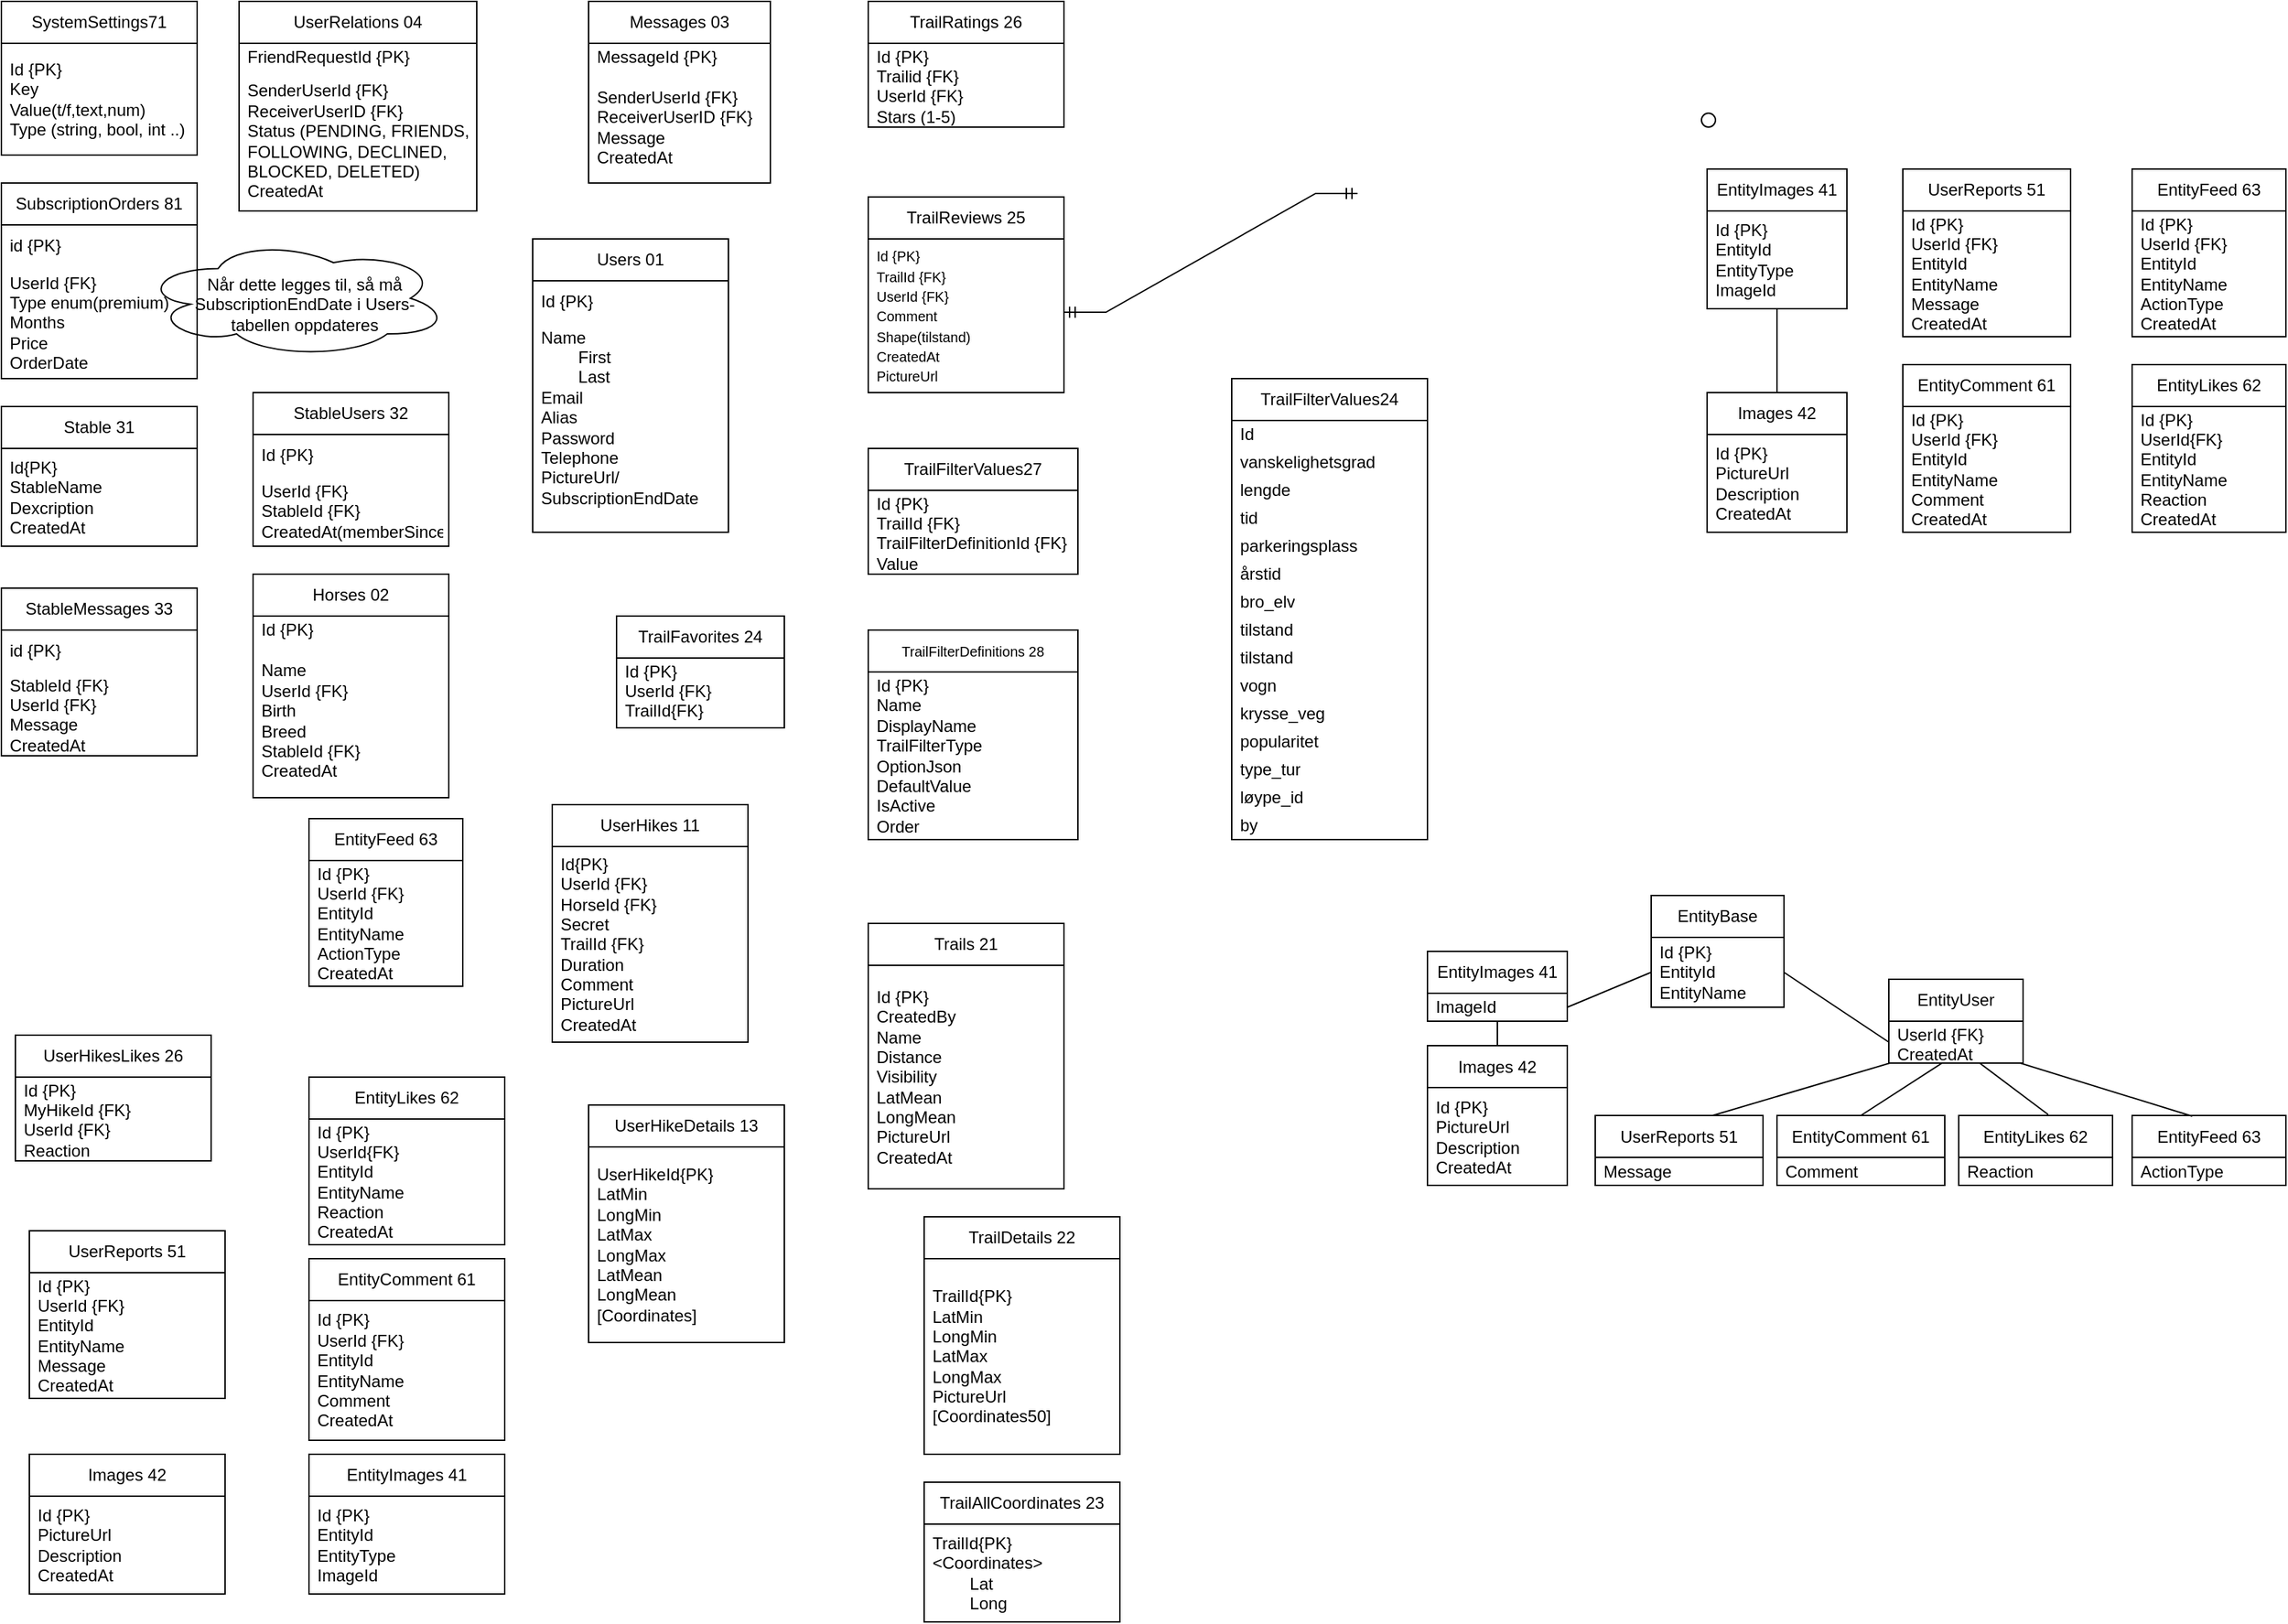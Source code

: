 <mxfile version="26.1.3">
  <diagram name="Page-1" id="IOWVgG1AvCVQDRDtN9gQ">
    <mxGraphModel dx="1329" dy="1090" grid="1" gridSize="10" guides="1" tooltips="1" connect="1" arrows="1" fold="1" page="1" pageScale="1" pageWidth="827" pageHeight="1169" math="0" shadow="0">
      <root>
        <mxCell id="0" />
        <mxCell id="1" parent="0" />
        <mxCell id="gPTDMWWFhpVJp35PD3i--1" value="Users 01" style="swimlane;fontStyle=0;childLayout=stackLayout;horizontal=1;startSize=30;horizontalStack=0;resizeParent=1;resizeParentMax=0;resizeLast=0;collapsible=1;marginBottom=0;whiteSpace=wrap;html=1;" parent="1" vertex="1">
          <mxGeometry x="400" y="170" width="140" height="210" as="geometry">
            <mxRectangle x="340" y="230" width="80" height="30" as="alternateBounds" />
          </mxGeometry>
        </mxCell>
        <mxCell id="gPTDMWWFhpVJp35PD3i--2" value="Id {PK}" style="text;strokeColor=none;fillColor=none;align=left;verticalAlign=middle;spacingLeft=4;spacingRight=4;overflow=hidden;points=[[0,0.5],[1,0.5]];portConstraint=eastwest;rotatable=0;whiteSpace=wrap;html=1;" parent="gPTDMWWFhpVJp35PD3i--1" vertex="1">
          <mxGeometry y="30" width="140" height="30" as="geometry" />
        </mxCell>
        <mxCell id="gPTDMWWFhpVJp35PD3i--3" value="Name&amp;nbsp;&lt;div&gt;&lt;span style=&quot;white-space: pre;&quot;&gt;&#x9;&lt;/span&gt;First&lt;br&gt;&lt;/div&gt;&lt;div&gt;&lt;span style=&quot;white-space: pre;&quot;&gt;&#x9;&lt;/span&gt;Last&lt;/div&gt;&lt;div&gt;&lt;span style=&quot;background-color: transparent; color: light-dark(rgb(0, 0, 0), rgb(255, 255, 255));&quot;&gt;Email&lt;/span&gt;&lt;/div&gt;&lt;div&gt;&lt;span style=&quot;background-color: transparent; color: light-dark(rgb(0, 0, 0), rgb(255, 255, 255));&quot;&gt;Alias&lt;/span&gt;&lt;/div&gt;&lt;div&gt;Password&lt;br&gt;&lt;div&gt;Telephone&lt;/div&gt;&lt;div&gt;&lt;span style=&quot;background-color: transparent; color: light-dark(rgb(0, 0, 0), rgb(255, 255, 255));&quot;&gt;PictureUrl/&lt;/span&gt;&lt;/div&gt;&lt;div&gt;SubscriptionEndDate&lt;/div&gt;&lt;/div&gt;&lt;div&gt;&lt;br&gt;&lt;/div&gt;" style="text;strokeColor=none;fillColor=none;align=left;verticalAlign=middle;spacingLeft=4;spacingRight=4;overflow=hidden;points=[[0,0.5],[1,0.5]];portConstraint=eastwest;rotatable=0;whiteSpace=wrap;html=1;" parent="gPTDMWWFhpVJp35PD3i--1" vertex="1">
          <mxGeometry y="60" width="140" height="150" as="geometry" />
        </mxCell>
        <mxCell id="gPTDMWWFhpVJp35PD3i--15" value="Trails 21" style="swimlane;fontStyle=0;childLayout=stackLayout;horizontal=1;startSize=30;horizontalStack=0;resizeParent=1;resizeParentMax=0;resizeLast=0;collapsible=1;marginBottom=0;whiteSpace=wrap;html=1;" parent="1" vertex="1">
          <mxGeometry x="640" y="660" width="140" height="190" as="geometry">
            <mxRectangle x="340" y="230" width="80" height="30" as="alternateBounds" />
          </mxGeometry>
        </mxCell>
        <mxCell id="gPTDMWWFhpVJp35PD3i--16" value="Id {PK}&lt;div&gt;CreatedBy&lt;br&gt;&lt;div&gt;Name&lt;/div&gt;&lt;div&gt;Distance&lt;/div&gt;&lt;div&gt;Visibility&lt;/div&gt;&lt;div&gt;LatMean&lt;/div&gt;&lt;div&gt;LongMean&lt;/div&gt;&lt;div&gt;PictureUrl&lt;/div&gt;&lt;div&gt;&lt;span style=&quot;background-color: transparent; color: light-dark(rgb(0, 0, 0), rgb(255, 255, 255));&quot;&gt;CreatedAt&lt;/span&gt;&lt;/div&gt;&lt;/div&gt;" style="text;strokeColor=none;fillColor=none;align=left;verticalAlign=middle;spacingLeft=4;spacingRight=4;overflow=hidden;points=[[0,0.5],[1,0.5]];portConstraint=eastwest;rotatable=0;whiteSpace=wrap;html=1;" parent="gPTDMWWFhpVJp35PD3i--15" vertex="1">
          <mxGeometry y="30" width="140" height="160" as="geometry" />
        </mxCell>
        <mxCell id="gPTDMWWFhpVJp35PD3i--19" value="Horses 02" style="swimlane;fontStyle=0;childLayout=stackLayout;horizontal=1;startSize=30;horizontalStack=0;resizeParent=1;resizeParentMax=0;resizeLast=0;collapsible=1;marginBottom=0;whiteSpace=wrap;html=1;" parent="1" vertex="1">
          <mxGeometry x="200" y="410" width="140" height="160" as="geometry">
            <mxRectangle x="340" y="230" width="80" height="30" as="alternateBounds" />
          </mxGeometry>
        </mxCell>
        <mxCell id="gPTDMWWFhpVJp35PD3i--20" value="Id {PK}" style="text;strokeColor=none;fillColor=none;align=left;verticalAlign=middle;spacingLeft=4;spacingRight=4;overflow=hidden;points=[[0,0.5],[1,0.5]];portConstraint=eastwest;rotatable=0;whiteSpace=wrap;html=1;" parent="gPTDMWWFhpVJp35PD3i--19" vertex="1">
          <mxGeometry y="30" width="140" height="20" as="geometry" />
        </mxCell>
        <mxCell id="gPTDMWWFhpVJp35PD3i--21" value="Name&lt;div&gt;UserId {FK}&lt;/div&gt;&lt;div&gt;Birth&lt;/div&gt;&lt;div&gt;Breed&lt;/div&gt;&lt;div&gt;StableId {FK}&lt;/div&gt;&lt;div&gt;&lt;span style=&quot;background-color: transparent; color: light-dark(rgb(0, 0, 0), rgb(255, 255, 255));&quot;&gt;CreatedAt&lt;/span&gt;&lt;/div&gt;" style="text;strokeColor=none;fillColor=none;align=left;verticalAlign=middle;spacingLeft=4;spacingRight=4;overflow=hidden;points=[[0,0.5],[1,0.5]];portConstraint=eastwest;rotatable=0;whiteSpace=wrap;html=1;" parent="gPTDMWWFhpVJp35PD3i--19" vertex="1">
          <mxGeometry y="50" width="140" height="110" as="geometry" />
        </mxCell>
        <mxCell id="gPTDMWWFhpVJp35PD3i--23" value="UserHikes 11" style="swimlane;fontStyle=0;childLayout=stackLayout;horizontal=1;startSize=30;horizontalStack=0;resizeParent=1;resizeParentMax=0;resizeLast=0;collapsible=1;marginBottom=0;whiteSpace=wrap;html=1;" parent="1" vertex="1">
          <mxGeometry x="414" y="575" width="140" height="170" as="geometry">
            <mxRectangle x="340" y="230" width="80" height="30" as="alternateBounds" />
          </mxGeometry>
        </mxCell>
        <mxCell id="gPTDMWWFhpVJp35PD3i--24" value="Id{PK}&lt;div&gt;&lt;span style=&quot;background-color: transparent; color: light-dark(rgb(0, 0, 0), rgb(255, 255, 255));&quot;&gt;UserId&lt;/span&gt;&lt;span style=&quot;background-color: transparent; color: light-dark(rgb(0, 0, 0), rgb(255, 255, 255));&quot;&gt;&amp;nbsp;{FK}&lt;/span&gt;&lt;/div&gt;&lt;div&gt;&lt;div&gt;&lt;div&gt;&lt;span style=&quot;background-color: transparent; color: light-dark(rgb(0, 0, 0), rgb(255, 255, 255));&quot;&gt;HorseId {FK}&lt;/span&gt;&lt;/div&gt;&lt;div&gt;Secret&lt;/div&gt;&lt;/div&gt;&lt;div&gt;TrailId {FK}&lt;/div&gt;&lt;/div&gt;&lt;div&gt;Duration&lt;/div&gt;&lt;div&gt;Comment&lt;/div&gt;&lt;div&gt;PictureUrl&lt;/div&gt;&lt;div&gt;CreatedAt&lt;/div&gt;" style="text;strokeColor=none;fillColor=none;align=left;verticalAlign=middle;spacingLeft=4;spacingRight=4;overflow=hidden;points=[[0,0.5],[1,0.5]];portConstraint=eastwest;rotatable=0;whiteSpace=wrap;html=1;" parent="gPTDMWWFhpVJp35PD3i--23" vertex="1">
          <mxGeometry y="30" width="140" height="140" as="geometry" />
        </mxCell>
        <mxCell id="gPTDMWWFhpVJp35PD3i--27" value="UserHikeDetails 13" style="swimlane;fontStyle=0;childLayout=stackLayout;horizontal=1;startSize=30;horizontalStack=0;resizeParent=1;resizeParentMax=0;resizeLast=0;collapsible=1;marginBottom=0;whiteSpace=wrap;html=1;" parent="1" vertex="1">
          <mxGeometry x="440" y="790" width="140" height="170" as="geometry">
            <mxRectangle x="340" y="230" width="80" height="30" as="alternateBounds" />
          </mxGeometry>
        </mxCell>
        <mxCell id="gPTDMWWFhpVJp35PD3i--28" value="UserHikeId{PK}&lt;div&gt;&lt;div&gt;&lt;span style=&quot;background-color: transparent; color: light-dark(rgb(0, 0, 0), rgb(255, 255, 255));&quot;&gt;LatMin&lt;/span&gt;&lt;/div&gt;&lt;div&gt;LongMin&lt;/div&gt;&lt;div&gt;LatMax&lt;/div&gt;&lt;div&gt;LongMax&lt;/div&gt;&lt;div&gt;LatMean&lt;/div&gt;&lt;div&gt;LongMean&lt;/div&gt;&lt;div&gt;&lt;span style=&quot;background-color: transparent; color: light-dark(rgb(0, 0, 0), rgb(255, 255, 255));&quot;&gt;[Coordinates]&lt;/span&gt;&lt;/div&gt;&lt;/div&gt;" style="text;strokeColor=none;fillColor=none;align=left;verticalAlign=middle;spacingLeft=4;spacingRight=4;overflow=hidden;points=[[0,0.5],[1,0.5]];portConstraint=eastwest;rotatable=0;whiteSpace=wrap;html=1;" parent="gPTDMWWFhpVJp35PD3i--27" vertex="1">
          <mxGeometry y="30" width="140" height="140" as="geometry" />
        </mxCell>
        <mxCell id="gPTDMWWFhpVJp35PD3i--32" value="TrailFilterValues27" style="swimlane;fontStyle=0;childLayout=stackLayout;horizontal=1;startSize=30;horizontalStack=0;resizeParent=1;resizeParentMax=0;resizeLast=0;collapsible=1;marginBottom=0;whiteSpace=wrap;html=1;" parent="1" vertex="1">
          <mxGeometry x="640" y="320" width="150" height="90" as="geometry">
            <mxRectangle x="340" y="230" width="80" height="30" as="alternateBounds" />
          </mxGeometry>
        </mxCell>
        <mxCell id="gPTDMWWFhpVJp35PD3i--33" value="Id {PK}&lt;div&gt;TrailId {FK}&lt;/div&gt;&lt;div&gt;TrailFilterDefinitionId {FK}&lt;br&gt;&lt;div&gt;Value&lt;/div&gt;&lt;/div&gt;" style="text;strokeColor=none;fillColor=none;align=left;verticalAlign=middle;spacingLeft=4;spacingRight=4;overflow=hidden;points=[[0,0.5],[1,0.5]];portConstraint=eastwest;rotatable=0;whiteSpace=wrap;html=1;" parent="gPTDMWWFhpVJp35PD3i--32" vertex="1">
          <mxGeometry y="30" width="150" height="60" as="geometry" />
        </mxCell>
        <mxCell id="gPTDMWWFhpVJp35PD3i--46" value="TrailReviews 25" style="swimlane;fontStyle=0;childLayout=stackLayout;horizontal=1;startSize=30;horizontalStack=0;resizeParent=1;resizeParentMax=0;resizeLast=0;collapsible=1;marginBottom=0;whiteSpace=wrap;html=1;" parent="1" vertex="1">
          <mxGeometry x="640" y="140" width="140" height="140" as="geometry">
            <mxRectangle x="340" y="230" width="80" height="30" as="alternateBounds" />
          </mxGeometry>
        </mxCell>
        <mxCell id="gPTDMWWFhpVJp35PD3i--47" value="&lt;font style=&quot;font-size: 10px;&quot;&gt;Id {PK}&lt;/font&gt;&lt;div&gt;&lt;font style=&quot;font-size: 10px;&quot;&gt;TrailId {FK}&lt;/font&gt;&lt;/div&gt;&lt;div&gt;&lt;font style=&quot;font-size: 10px;&quot;&gt;UserId {FK}&lt;/font&gt;&lt;/div&gt;&lt;div&gt;&lt;font style=&quot;font-size: 10px;&quot;&gt;Comment&lt;/font&gt;&lt;/div&gt;&lt;div&gt;&lt;font style=&quot;font-size: 10px;&quot;&gt;Shape(tilstand)&lt;/font&gt;&lt;/div&gt;&lt;div&gt;&lt;font style=&quot;font-size: 10px;&quot;&gt;CreatedAt&lt;/font&gt;&lt;/div&gt;&lt;div&gt;&lt;font style=&quot;font-size: 10px;&quot;&gt;PictureUrl&lt;/font&gt;&lt;/div&gt;" style="text;strokeColor=none;fillColor=none;align=left;verticalAlign=middle;spacingLeft=4;spacingRight=4;overflow=hidden;points=[[0,0.5],[1,0.5]];portConstraint=eastwest;rotatable=0;whiteSpace=wrap;html=1;" parent="gPTDMWWFhpVJp35PD3i--46" vertex="1">
          <mxGeometry y="30" width="140" height="110" as="geometry" />
        </mxCell>
        <mxCell id="94qGl3aJbvrJpXkV-3vT-4" value="Messages 03" style="swimlane;fontStyle=0;childLayout=stackLayout;horizontal=1;startSize=30;horizontalStack=0;resizeParent=1;resizeParentMax=0;resizeLast=0;collapsible=1;marginBottom=0;whiteSpace=wrap;html=1;" parent="1" vertex="1">
          <mxGeometry x="440" width="130" height="130" as="geometry">
            <mxRectangle x="340" y="230" width="80" height="30" as="alternateBounds" />
          </mxGeometry>
        </mxCell>
        <mxCell id="94qGl3aJbvrJpXkV-3vT-5" value="MessageId {PK}" style="text;strokeColor=none;fillColor=none;align=left;verticalAlign=middle;spacingLeft=4;spacingRight=4;overflow=hidden;points=[[0,0.5],[1,0.5]];portConstraint=eastwest;rotatable=0;whiteSpace=wrap;html=1;" parent="94qGl3aJbvrJpXkV-3vT-4" vertex="1">
          <mxGeometry y="30" width="130" height="20" as="geometry" />
        </mxCell>
        <mxCell id="94qGl3aJbvrJpXkV-3vT-6" value="SenderUserId {FK}&lt;div&gt;ReceiverUserID {FK}&lt;/div&gt;&lt;div&gt;Message&lt;/div&gt;&lt;div&gt;&lt;span style=&quot;background-color: transparent; color: light-dark(rgb(0, 0, 0), rgb(255, 255, 255));&quot;&gt;CreatedAt&lt;/span&gt;&lt;/div&gt;" style="text;strokeColor=none;fillColor=none;align=left;verticalAlign=middle;spacingLeft=4;spacingRight=4;overflow=hidden;points=[[0,0.5],[1,0.5]];portConstraint=eastwest;rotatable=0;whiteSpace=wrap;html=1;" parent="94qGl3aJbvrJpXkV-3vT-4" vertex="1">
          <mxGeometry y="50" width="130" height="80" as="geometry" />
        </mxCell>
        <mxCell id="94qGl3aJbvrJpXkV-3vT-9" value="UserRelations 04" style="swimlane;fontStyle=0;childLayout=stackLayout;horizontal=1;startSize=30;horizontalStack=0;resizeParent=1;resizeParentMax=0;resizeLast=0;collapsible=1;marginBottom=0;whiteSpace=wrap;html=1;" parent="1" vertex="1">
          <mxGeometry x="190" width="170" height="150" as="geometry">
            <mxRectangle x="340" y="230" width="80" height="30" as="alternateBounds" />
          </mxGeometry>
        </mxCell>
        <mxCell id="94qGl3aJbvrJpXkV-3vT-10" value="FriendRequestId {PK}" style="text;strokeColor=none;fillColor=none;align=left;verticalAlign=middle;spacingLeft=4;spacingRight=4;overflow=hidden;points=[[0,0.5],[1,0.5]];portConstraint=eastwest;rotatable=0;whiteSpace=wrap;html=1;" parent="94qGl3aJbvrJpXkV-3vT-9" vertex="1">
          <mxGeometry y="30" width="170" height="20" as="geometry" />
        </mxCell>
        <mxCell id="94qGl3aJbvrJpXkV-3vT-11" value="SenderUserId {FK}&lt;div&gt;ReceiverUserID {FK}&lt;/div&gt;&lt;div&gt;Status (PENDING, FRIENDS, FOLLOWING, DECLINED, BLOCKED, DELETED)&lt;/div&gt;&lt;div&gt;CreatedAt&lt;/div&gt;" style="text;strokeColor=none;fillColor=none;align=left;verticalAlign=middle;spacingLeft=4;spacingRight=4;overflow=hidden;points=[[0,0.5],[1,0.5]];portConstraint=eastwest;rotatable=0;whiteSpace=wrap;html=1;" parent="94qGl3aJbvrJpXkV-3vT-9" vertex="1">
          <mxGeometry y="50" width="170" height="100" as="geometry" />
        </mxCell>
        <mxCell id="94qGl3aJbvrJpXkV-3vT-22" value="StableUsers 32" style="swimlane;fontStyle=0;childLayout=stackLayout;horizontal=1;startSize=30;horizontalStack=0;resizeParent=1;resizeParentMax=0;resizeLast=0;collapsible=1;marginBottom=0;whiteSpace=wrap;html=1;" parent="1" vertex="1">
          <mxGeometry x="200" y="280" width="140" height="110" as="geometry">
            <mxRectangle x="340" y="230" width="80" height="30" as="alternateBounds" />
          </mxGeometry>
        </mxCell>
        <mxCell id="94qGl3aJbvrJpXkV-3vT-23" value="Id {PK}" style="text;strokeColor=none;fillColor=none;align=left;verticalAlign=middle;spacingLeft=4;spacingRight=4;overflow=hidden;points=[[0,0.5],[1,0.5]];portConstraint=eastwest;rotatable=0;whiteSpace=wrap;html=1;" parent="94qGl3aJbvrJpXkV-3vT-22" vertex="1">
          <mxGeometry y="30" width="140" height="30" as="geometry" />
        </mxCell>
        <mxCell id="94qGl3aJbvrJpXkV-3vT-24" value="&lt;div&gt;UserId {FK}&lt;/div&gt;&lt;div&gt;StableId {FK}&lt;/div&gt;&lt;div&gt;CreatedAt(memberSince&lt;/div&gt;" style="text;strokeColor=none;fillColor=none;align=left;verticalAlign=middle;spacingLeft=4;spacingRight=4;overflow=hidden;points=[[0,0.5],[1,0.5]];portConstraint=eastwest;rotatable=0;whiteSpace=wrap;html=1;" parent="94qGl3aJbvrJpXkV-3vT-22" vertex="1">
          <mxGeometry y="60" width="140" height="50" as="geometry" />
        </mxCell>
        <mxCell id="94qGl3aJbvrJpXkV-3vT-25" value="Stable 31" style="swimlane;fontStyle=0;childLayout=stackLayout;horizontal=1;startSize=30;horizontalStack=0;resizeParent=1;resizeParentMax=0;resizeLast=0;collapsible=1;marginBottom=0;whiteSpace=wrap;html=1;" parent="1" vertex="1">
          <mxGeometry x="20" y="290" width="140" height="100" as="geometry">
            <mxRectangle x="340" y="230" width="80" height="30" as="alternateBounds" />
          </mxGeometry>
        </mxCell>
        <mxCell id="94qGl3aJbvrJpXkV-3vT-26" value="Id{PK}&lt;div&gt;StableName&lt;/div&gt;&lt;div&gt;Dexcription&lt;br&gt;&lt;div&gt;CreatedAt&lt;/div&gt;&lt;/div&gt;" style="text;strokeColor=none;fillColor=none;align=left;verticalAlign=middle;spacingLeft=4;spacingRight=4;overflow=hidden;points=[[0,0.5],[1,0.5]];portConstraint=eastwest;rotatable=0;whiteSpace=wrap;html=1;" parent="94qGl3aJbvrJpXkV-3vT-25" vertex="1">
          <mxGeometry y="30" width="140" height="70" as="geometry" />
        </mxCell>
        <mxCell id="94qGl3aJbvrJpXkV-3vT-28" value="StableMessages 33" style="swimlane;fontStyle=0;childLayout=stackLayout;horizontal=1;startSize=30;horizontalStack=0;resizeParent=1;resizeParentMax=0;resizeLast=0;collapsible=1;marginBottom=0;whiteSpace=wrap;html=1;" parent="1" vertex="1">
          <mxGeometry x="20" y="420" width="140" height="120" as="geometry">
            <mxRectangle x="340" y="230" width="80" height="30" as="alternateBounds" />
          </mxGeometry>
        </mxCell>
        <mxCell id="94qGl3aJbvrJpXkV-3vT-29" value="id {PK}" style="text;strokeColor=none;fillColor=none;align=left;verticalAlign=middle;spacingLeft=4;spacingRight=4;overflow=hidden;points=[[0,0.5],[1,0.5]];portConstraint=eastwest;rotatable=0;whiteSpace=wrap;html=1;" parent="94qGl3aJbvrJpXkV-3vT-28" vertex="1">
          <mxGeometry y="30" width="140" height="30" as="geometry" />
        </mxCell>
        <mxCell id="94qGl3aJbvrJpXkV-3vT-30" value="StableId {FK}&lt;div&gt;UserId {FK}&lt;div&gt;Message&lt;/div&gt;&lt;div&gt;CreatedAt&lt;/div&gt;&lt;/div&gt;" style="text;strokeColor=none;fillColor=none;align=left;verticalAlign=middle;spacingLeft=4;spacingRight=4;overflow=hidden;points=[[0,0.5],[1,0.5]];portConstraint=eastwest;rotatable=0;whiteSpace=wrap;html=1;" parent="94qGl3aJbvrJpXkV-3vT-28" vertex="1">
          <mxGeometry y="60" width="140" height="60" as="geometry" />
        </mxCell>
        <mxCell id="fNIAOVJN_iBSwc1ofUwP-1" value="&lt;div&gt;Når dette legges til, så må SubscriptionEndDate i Users-tabellen oppdateres&lt;/div&gt;" style="ellipse;shape=cloud;whiteSpace=wrap;html=1;spacingTop=9;spacingLeft=30;spacingRight=16;" parent="1" vertex="1">
          <mxGeometry x="120" y="170" width="220" height="85" as="geometry" />
        </mxCell>
        <mxCell id="fNIAOVJN_iBSwc1ofUwP-5" value="TrailDetails 22" style="swimlane;fontStyle=0;childLayout=stackLayout;horizontal=1;startSize=30;horizontalStack=0;resizeParent=1;resizeParentMax=0;resizeLast=0;collapsible=1;marginBottom=0;whiteSpace=wrap;html=1;" parent="1" vertex="1">
          <mxGeometry x="680" y="870" width="140" height="170" as="geometry">
            <mxRectangle x="340" y="230" width="80" height="30" as="alternateBounds" />
          </mxGeometry>
        </mxCell>
        <mxCell id="fNIAOVJN_iBSwc1ofUwP-6" value="TrailId{PK}&lt;div&gt;&lt;div&gt;&lt;span style=&quot;background-color: transparent; color: light-dark(rgb(0, 0, 0), rgb(255, 255, 255));&quot;&gt;LatMin&lt;/span&gt;&lt;/div&gt;&lt;div&gt;LongMin&lt;/div&gt;&lt;div&gt;LatMax&lt;/div&gt;&lt;div&gt;LongMax&lt;/div&gt;&lt;div&gt;&lt;span style=&quot;background-color: transparent; color: light-dark(rgb(0, 0, 0), rgb(255, 255, 255));&quot;&gt;PictureUrl&lt;/span&gt;&lt;/div&gt;&lt;/div&gt;&lt;div&gt;&lt;div&gt;&lt;span style=&quot;background-color: transparent; color: light-dark(rgb(0, 0, 0), rgb(255, 255, 255));&quot;&gt;[Coordinates50]&lt;/span&gt;&lt;/div&gt;&lt;/div&gt;" style="text;strokeColor=none;fillColor=none;align=left;verticalAlign=middle;spacingLeft=4;spacingRight=4;overflow=hidden;points=[[0,0.5],[1,0.5]];portConstraint=eastwest;rotatable=0;whiteSpace=wrap;html=1;" parent="fNIAOVJN_iBSwc1ofUwP-5" vertex="1">
          <mxGeometry y="30" width="140" height="140" as="geometry" />
        </mxCell>
        <mxCell id="fNIAOVJN_iBSwc1ofUwP-8" value="TrailAllCoordinates 23" style="swimlane;fontStyle=0;childLayout=stackLayout;horizontal=1;startSize=30;horizontalStack=0;resizeParent=1;resizeParentMax=0;resizeLast=0;collapsible=1;marginBottom=0;whiteSpace=wrap;html=1;" parent="1" vertex="1">
          <mxGeometry x="680" y="1060" width="140" height="100" as="geometry">
            <mxRectangle x="340" y="230" width="80" height="30" as="alternateBounds" />
          </mxGeometry>
        </mxCell>
        <mxCell id="fNIAOVJN_iBSwc1ofUwP-9" value="TrailId{PK}&lt;div&gt;&amp;lt;Coordinates&amp;gt;&lt;/div&gt;&lt;div&gt;&lt;span style=&quot;white-space: pre;&quot;&gt;&#x9;&lt;/span&gt;Lat&lt;/div&gt;&lt;div&gt;&lt;span style=&quot;white-space: pre;&quot;&gt;&#x9;&lt;/span&gt;Long&lt;/div&gt;" style="text;strokeColor=none;fillColor=none;align=left;verticalAlign=middle;spacingLeft=4;spacingRight=4;overflow=hidden;points=[[0,0.5],[1,0.5]];portConstraint=eastwest;rotatable=0;whiteSpace=wrap;html=1;" parent="fNIAOVJN_iBSwc1ofUwP-8" vertex="1">
          <mxGeometry y="30" width="140" height="70" as="geometry" />
        </mxCell>
        <mxCell id="fNIAOVJN_iBSwc1ofUwP-15" value="Images 42" style="swimlane;fontStyle=0;childLayout=stackLayout;horizontal=1;startSize=30;horizontalStack=0;resizeParent=1;resizeParentMax=0;resizeLast=0;collapsible=1;marginBottom=0;whiteSpace=wrap;html=1;" parent="1" vertex="1">
          <mxGeometry x="40" y="1040" width="140" height="100" as="geometry">
            <mxRectangle x="340" y="230" width="80" height="30" as="alternateBounds" />
          </mxGeometry>
        </mxCell>
        <mxCell id="fNIAOVJN_iBSwc1ofUwP-16" value="Id {PK}&lt;div&gt;&lt;div&gt;PictureUrl&lt;/div&gt;&lt;div&gt;Description&lt;/div&gt;&lt;div&gt;CreatedAt&lt;/div&gt;&lt;/div&gt;" style="text;strokeColor=none;fillColor=none;align=left;verticalAlign=middle;spacingLeft=4;spacingRight=4;overflow=hidden;points=[[0,0.5],[1,0.5]];portConstraint=eastwest;rotatable=0;whiteSpace=wrap;html=1;" parent="fNIAOVJN_iBSwc1ofUwP-15" vertex="1">
          <mxGeometry y="30" width="140" height="70" as="geometry" />
        </mxCell>
        <mxCell id="1gQ5bbxrZdW89yTNANwc-2" value="TrailRatings 26" style="swimlane;fontStyle=0;childLayout=stackLayout;horizontal=1;startSize=30;horizontalStack=0;resizeParent=1;resizeParentMax=0;resizeLast=0;collapsible=1;marginBottom=0;whiteSpace=wrap;html=1;" parent="1" vertex="1">
          <mxGeometry x="640" width="140" height="90" as="geometry">
            <mxRectangle x="340" y="230" width="80" height="30" as="alternateBounds" />
          </mxGeometry>
        </mxCell>
        <mxCell id="1gQ5bbxrZdW89yTNANwc-3" value="&lt;div&gt;Id {PK}&lt;/div&gt;Trailid {FK}&lt;div&gt;UserId {FK}&lt;/div&gt;&lt;div&gt;Stars (1-5)&lt;/div&gt;" style="text;strokeColor=none;fillColor=none;align=left;verticalAlign=middle;spacingLeft=4;spacingRight=4;overflow=hidden;points=[[0,0.5],[1,0.5]];portConstraint=eastwest;rotatable=0;whiteSpace=wrap;html=1;" parent="1gQ5bbxrZdW89yTNANwc-2" vertex="1">
          <mxGeometry y="30" width="140" height="60" as="geometry" />
        </mxCell>
        <mxCell id="1gQ5bbxrZdW89yTNANwc-6" value="SystemSettings71" style="swimlane;fontStyle=0;childLayout=stackLayout;horizontal=1;startSize=30;horizontalStack=0;resizeParent=1;resizeParentMax=0;resizeLast=0;collapsible=1;marginBottom=0;whiteSpace=wrap;html=1;" parent="1" vertex="1">
          <mxGeometry x="20" width="140" height="110" as="geometry">
            <mxRectangle x="340" y="230" width="80" height="30" as="alternateBounds" />
          </mxGeometry>
        </mxCell>
        <mxCell id="1gQ5bbxrZdW89yTNANwc-7" value="Id {PK}&lt;div&gt;Key&lt;/div&gt;&lt;div&gt;&lt;span style=&quot;background-color: transparent; color: light-dark(rgb(0, 0, 0), rgb(255, 255, 255));&quot;&gt;Value(t/f,text,num)&lt;/span&gt;&lt;/div&gt;&lt;div&gt;&lt;span style=&quot;background-color: transparent; color: light-dark(rgb(0, 0, 0), rgb(255, 255, 255));&quot;&gt;Type (string, bool, int ..)&lt;/span&gt;&lt;/div&gt;" style="text;strokeColor=none;fillColor=none;align=left;verticalAlign=middle;spacingLeft=4;spacingRight=4;overflow=hidden;points=[[0,0.5],[1,0.5]];portConstraint=eastwest;rotatable=0;whiteSpace=wrap;html=1;" parent="1gQ5bbxrZdW89yTNANwc-6" vertex="1">
          <mxGeometry y="30" width="140" height="80" as="geometry" />
        </mxCell>
        <mxCell id="1gQ5bbxrZdW89yTNANwc-10" value="UserReports 51" style="swimlane;fontStyle=0;childLayout=stackLayout;horizontal=1;startSize=30;horizontalStack=0;resizeParent=1;resizeParentMax=0;resizeLast=0;collapsible=1;marginBottom=0;whiteSpace=wrap;html=1;" parent="1" vertex="1">
          <mxGeometry x="40" y="880" width="140" height="120" as="geometry">
            <mxRectangle x="340" y="230" width="80" height="30" as="alternateBounds" />
          </mxGeometry>
        </mxCell>
        <mxCell id="1gQ5bbxrZdW89yTNANwc-11" value="Id {PK}&lt;div&gt;UserId {FK}&lt;br&gt;&lt;div&gt;EntityId&lt;/div&gt;&lt;div&gt;EntityName&lt;/div&gt;&lt;div&gt;Message&lt;/div&gt;&lt;div&gt;CreatedAt&lt;/div&gt;&lt;/div&gt;" style="text;strokeColor=none;fillColor=none;align=left;verticalAlign=middle;spacingLeft=4;spacingRight=4;overflow=hidden;points=[[0,0.5],[1,0.5]];portConstraint=eastwest;rotatable=0;whiteSpace=wrap;html=1;" parent="1gQ5bbxrZdW89yTNANwc-10" vertex="1">
          <mxGeometry y="30" width="140" height="90" as="geometry" />
        </mxCell>
        <mxCell id="1gQ5bbxrZdW89yTNANwc-28" value="EntityImages 41" style="swimlane;fontStyle=0;childLayout=stackLayout;horizontal=1;startSize=30;horizontalStack=0;resizeParent=1;resizeParentMax=0;resizeLast=0;collapsible=1;marginBottom=0;whiteSpace=wrap;html=1;" parent="1" vertex="1">
          <mxGeometry x="240" y="1040" width="140" height="100" as="geometry">
            <mxRectangle x="340" y="230" width="80" height="30" as="alternateBounds" />
          </mxGeometry>
        </mxCell>
        <mxCell id="1gQ5bbxrZdW89yTNANwc-29" value="Id {PK}&lt;div&gt;&lt;div&gt;EntityId&lt;/div&gt;&lt;div&gt;&lt;span style=&quot;background-color: transparent; color: light-dark(rgb(0, 0, 0), rgb(255, 255, 255));&quot;&gt;EntityType&lt;/span&gt;&lt;/div&gt;&lt;/div&gt;&lt;div&gt;&lt;span style=&quot;background-color: transparent; color: light-dark(rgb(0, 0, 0), rgb(255, 255, 255));&quot;&gt;ImageId&lt;/span&gt;&lt;/div&gt;" style="text;strokeColor=none;fillColor=none;align=left;verticalAlign=middle;spacingLeft=4;spacingRight=4;overflow=hidden;points=[[0,0.5],[1,0.5]];portConstraint=eastwest;rotatable=0;whiteSpace=wrap;html=1;" parent="1gQ5bbxrZdW89yTNANwc-28" vertex="1">
          <mxGeometry y="30" width="140" height="70" as="geometry" />
        </mxCell>
        <mxCell id="1gQ5bbxrZdW89yTNANwc-31" value="UserHikesLikes 26" style="swimlane;fontStyle=0;childLayout=stackLayout;horizontal=1;startSize=30;horizontalStack=0;resizeParent=1;resizeParentMax=0;resizeLast=0;collapsible=1;marginBottom=0;whiteSpace=wrap;html=1;" parent="1" vertex="1">
          <mxGeometry x="30" y="740" width="140" height="90" as="geometry">
            <mxRectangle x="340" y="230" width="80" height="30" as="alternateBounds" />
          </mxGeometry>
        </mxCell>
        <mxCell id="1gQ5bbxrZdW89yTNANwc-32" value="&lt;div&gt;Id {PK}&lt;/div&gt;MyHikeId {FK}&lt;div&gt;UserId {FK}&lt;br&gt;&lt;div&gt;Reaction&lt;/div&gt;&lt;/div&gt;" style="text;strokeColor=none;fillColor=none;align=left;verticalAlign=middle;spacingLeft=4;spacingRight=4;overflow=hidden;points=[[0,0.5],[1,0.5]];portConstraint=eastwest;rotatable=0;whiteSpace=wrap;html=1;" parent="1gQ5bbxrZdW89yTNANwc-31" vertex="1">
          <mxGeometry y="30" width="140" height="60" as="geometry" />
        </mxCell>
        <mxCell id="hElZWvbF5yVbftuVCg__-1" value="EntityComment 61" style="swimlane;fontStyle=0;childLayout=stackLayout;horizontal=1;startSize=30;horizontalStack=0;resizeParent=1;resizeParentMax=0;resizeLast=0;collapsible=1;marginBottom=0;whiteSpace=wrap;html=1;" parent="1" vertex="1">
          <mxGeometry x="240" y="900" width="140" height="130" as="geometry">
            <mxRectangle x="340" y="230" width="80" height="30" as="alternateBounds" />
          </mxGeometry>
        </mxCell>
        <mxCell id="hElZWvbF5yVbftuVCg__-2" value="Id {PK}&lt;div&gt;UserId {FK}&lt;br&gt;&lt;div&gt;EntityId&lt;/div&gt;&lt;div&gt;EntityName&lt;/div&gt;&lt;div&gt;Comment&lt;/div&gt;&lt;div&gt;CreatedAt&lt;/div&gt;&lt;/div&gt;" style="text;strokeColor=none;fillColor=none;align=left;verticalAlign=middle;spacingLeft=4;spacingRight=4;overflow=hidden;points=[[0,0.5],[1,0.5]];portConstraint=eastwest;rotatable=0;whiteSpace=wrap;html=1;" parent="hElZWvbF5yVbftuVCg__-1" vertex="1">
          <mxGeometry y="30" width="140" height="100" as="geometry" />
        </mxCell>
        <mxCell id="hElZWvbF5yVbftuVCg__-3" value="EntityLikes 62" style="swimlane;fontStyle=0;childLayout=stackLayout;horizontal=1;startSize=30;horizontalStack=0;resizeParent=1;resizeParentMax=0;resizeLast=0;collapsible=1;marginBottom=0;whiteSpace=wrap;html=1;" parent="1" vertex="1">
          <mxGeometry x="240" y="770" width="140" height="120" as="geometry">
            <mxRectangle x="340" y="230" width="80" height="30" as="alternateBounds" />
          </mxGeometry>
        </mxCell>
        <mxCell id="hElZWvbF5yVbftuVCg__-4" value="&lt;div&gt;Id {PK}&lt;/div&gt;&lt;div&gt;UserId{FK}&lt;/div&gt;EntityId&lt;div&gt;EntityName&amp;nbsp;&lt;br&gt;&lt;div&gt;Reaction&lt;/div&gt;&lt;/div&gt;&lt;div&gt;CreatedAt&lt;/div&gt;" style="text;strokeColor=none;fillColor=none;align=left;verticalAlign=middle;spacingLeft=4;spacingRight=4;overflow=hidden;points=[[0,0.5],[1,0.5]];portConstraint=eastwest;rotatable=0;whiteSpace=wrap;html=1;" parent="hElZWvbF5yVbftuVCg__-3" vertex="1">
          <mxGeometry y="30" width="140" height="90" as="geometry" />
        </mxCell>
        <mxCell id="hElZWvbF5yVbftuVCg__-5" value="SubscriptionOrders 81" style="swimlane;fontStyle=0;childLayout=stackLayout;horizontal=1;startSize=30;horizontalStack=0;resizeParent=1;resizeParentMax=0;resizeLast=0;collapsible=1;marginBottom=0;whiteSpace=wrap;html=1;" parent="1" vertex="1">
          <mxGeometry x="20" y="130" width="140" height="140" as="geometry">
            <mxRectangle x="340" y="230" width="80" height="30" as="alternateBounds" />
          </mxGeometry>
        </mxCell>
        <mxCell id="hElZWvbF5yVbftuVCg__-6" value="id {PK}" style="text;strokeColor=none;fillColor=none;align=left;verticalAlign=middle;spacingLeft=4;spacingRight=4;overflow=hidden;points=[[0,0.5],[1,0.5]];portConstraint=eastwest;rotatable=0;whiteSpace=wrap;html=1;" parent="hElZWvbF5yVbftuVCg__-5" vertex="1">
          <mxGeometry y="30" width="140" height="30" as="geometry" />
        </mxCell>
        <mxCell id="hElZWvbF5yVbftuVCg__-7" value="UserId {FK}&lt;div&gt;Type enum(premium)&lt;/div&gt;&lt;div&gt;Months&lt;/div&gt;&lt;div&gt;Price&lt;/div&gt;&lt;div&gt;OrderDate&lt;/div&gt;" style="text;strokeColor=none;fillColor=none;align=left;verticalAlign=middle;spacingLeft=4;spacingRight=4;overflow=hidden;points=[[0,0.5],[1,0.5]];portConstraint=eastwest;rotatable=0;whiteSpace=wrap;html=1;" parent="hElZWvbF5yVbftuVCg__-5" vertex="1">
          <mxGeometry y="60" width="140" height="80" as="geometry" />
        </mxCell>
        <mxCell id="hElZWvbF5yVbftuVCg__-24" value="Images 42" style="swimlane;fontStyle=0;childLayout=stackLayout;horizontal=1;startSize=30;horizontalStack=0;resizeParent=1;resizeParentMax=0;resizeLast=0;collapsible=1;marginBottom=0;whiteSpace=wrap;html=1;" parent="1" vertex="1">
          <mxGeometry x="1240" y="280" width="100" height="100" as="geometry">
            <mxRectangle x="340" y="230" width="80" height="30" as="alternateBounds" />
          </mxGeometry>
        </mxCell>
        <mxCell id="hElZWvbF5yVbftuVCg__-25" value="Id {PK}&lt;div&gt;&lt;div&gt;PictureUrl&lt;/div&gt;&lt;div&gt;Description&lt;/div&gt;&lt;div&gt;CreatedAt&lt;/div&gt;&lt;/div&gt;" style="text;strokeColor=none;fillColor=none;align=left;verticalAlign=middle;spacingLeft=4;spacingRight=4;overflow=hidden;points=[[0,0.5],[1,0.5]];portConstraint=eastwest;rotatable=0;whiteSpace=wrap;html=1;" parent="hElZWvbF5yVbftuVCg__-24" vertex="1">
          <mxGeometry y="30" width="100" height="70" as="geometry" />
        </mxCell>
        <mxCell id="hElZWvbF5yVbftuVCg__-26" value="UserReports 51" style="swimlane;fontStyle=0;childLayout=stackLayout;horizontal=1;startSize=30;horizontalStack=0;resizeParent=1;resizeParentMax=0;resizeLast=0;collapsible=1;marginBottom=0;whiteSpace=wrap;html=1;" parent="1" vertex="1">
          <mxGeometry x="1380" y="120" width="120" height="120" as="geometry">
            <mxRectangle x="340" y="230" width="80" height="30" as="alternateBounds" />
          </mxGeometry>
        </mxCell>
        <mxCell id="hElZWvbF5yVbftuVCg__-27" value="Id {PK}&lt;div&gt;UserId {FK}&lt;br&gt;&lt;div&gt;EntityId&lt;/div&gt;&lt;div&gt;EntityName&lt;/div&gt;&lt;div&gt;Message&lt;/div&gt;&lt;div&gt;CreatedAt&lt;/div&gt;&lt;/div&gt;" style="text;strokeColor=none;fillColor=none;align=left;verticalAlign=middle;spacingLeft=4;spacingRight=4;overflow=hidden;points=[[0,0.5],[1,0.5]];portConstraint=eastwest;rotatable=0;whiteSpace=wrap;html=1;" parent="hElZWvbF5yVbftuVCg__-26" vertex="1">
          <mxGeometry y="30" width="120" height="90" as="geometry" />
        </mxCell>
        <mxCell id="hElZWvbF5yVbftuVCg__-28" value="EntityImages 41" style="swimlane;fontStyle=0;childLayout=stackLayout;horizontal=1;startSize=30;horizontalStack=0;resizeParent=1;resizeParentMax=0;resizeLast=0;collapsible=1;marginBottom=0;whiteSpace=wrap;html=1;" parent="1" vertex="1">
          <mxGeometry x="1240" y="120" width="100" height="100" as="geometry">
            <mxRectangle x="340" y="230" width="80" height="30" as="alternateBounds" />
          </mxGeometry>
        </mxCell>
        <mxCell id="hElZWvbF5yVbftuVCg__-29" value="Id {PK}&lt;div&gt;&lt;div&gt;EntityId&lt;/div&gt;&lt;div&gt;&lt;span style=&quot;background-color: transparent; color: light-dark(rgb(0, 0, 0), rgb(255, 255, 255));&quot;&gt;EntityType&lt;/span&gt;&lt;/div&gt;&lt;/div&gt;&lt;div&gt;&lt;span style=&quot;background-color: transparent; color: light-dark(rgb(0, 0, 0), rgb(255, 255, 255));&quot;&gt;ImageId&lt;/span&gt;&lt;/div&gt;" style="text;strokeColor=none;fillColor=none;align=left;verticalAlign=middle;spacingLeft=4;spacingRight=4;overflow=hidden;points=[[0,0.5],[1,0.5]];portConstraint=eastwest;rotatable=0;whiteSpace=wrap;html=1;" parent="hElZWvbF5yVbftuVCg__-28" vertex="1">
          <mxGeometry y="30" width="100" height="70" as="geometry" />
        </mxCell>
        <mxCell id="hElZWvbF5yVbftuVCg__-30" value="EntityFeed 63" style="swimlane;fontStyle=0;childLayout=stackLayout;horizontal=1;startSize=30;horizontalStack=0;resizeParent=1;resizeParentMax=0;resizeLast=0;collapsible=1;marginBottom=0;whiteSpace=wrap;html=1;" parent="1" vertex="1">
          <mxGeometry x="1544" y="120" width="110" height="120" as="geometry">
            <mxRectangle x="340" y="230" width="80" height="30" as="alternateBounds" />
          </mxGeometry>
        </mxCell>
        <mxCell id="hElZWvbF5yVbftuVCg__-31" value="&lt;div&gt;Id {PK}&lt;/div&gt;UserId {FK}&lt;div&gt;EntityId&lt;/div&gt;&lt;div&gt;EntityName&lt;br&gt;&lt;div&gt;ActionType&lt;/div&gt;&lt;/div&gt;&lt;div&gt;CreatedAt&lt;/div&gt;" style="text;strokeColor=none;fillColor=none;align=left;verticalAlign=middle;spacingLeft=4;spacingRight=4;overflow=hidden;points=[[0,0.5],[1,0.5]];portConstraint=eastwest;rotatable=0;whiteSpace=wrap;html=1;" parent="hElZWvbF5yVbftuVCg__-30" vertex="1">
          <mxGeometry y="30" width="110" height="90" as="geometry" />
        </mxCell>
        <mxCell id="hElZWvbF5yVbftuVCg__-32" value="EntityComment 61" style="swimlane;fontStyle=0;childLayout=stackLayout;horizontal=1;startSize=30;horizontalStack=0;resizeParent=1;resizeParentMax=0;resizeLast=0;collapsible=1;marginBottom=0;whiteSpace=wrap;html=1;" parent="1" vertex="1">
          <mxGeometry x="1380" y="260" width="120" height="120" as="geometry">
            <mxRectangle x="340" y="230" width="80" height="30" as="alternateBounds" />
          </mxGeometry>
        </mxCell>
        <mxCell id="hElZWvbF5yVbftuVCg__-33" value="Id {PK}&lt;div&gt;UserId {FK}&lt;br&gt;&lt;div&gt;EntityId&lt;/div&gt;&lt;div&gt;EntityName&lt;/div&gt;&lt;div&gt;Comment&lt;/div&gt;&lt;div&gt;CreatedAt&lt;/div&gt;&lt;/div&gt;" style="text;strokeColor=none;fillColor=none;align=left;verticalAlign=middle;spacingLeft=4;spacingRight=4;overflow=hidden;points=[[0,0.5],[1,0.5]];portConstraint=eastwest;rotatable=0;whiteSpace=wrap;html=1;" parent="hElZWvbF5yVbftuVCg__-32" vertex="1">
          <mxGeometry y="30" width="120" height="90" as="geometry" />
        </mxCell>
        <mxCell id="hElZWvbF5yVbftuVCg__-34" value="EntityLikes 62" style="swimlane;fontStyle=0;childLayout=stackLayout;horizontal=1;startSize=30;horizontalStack=0;resizeParent=1;resizeParentMax=0;resizeLast=0;collapsible=1;marginBottom=0;whiteSpace=wrap;html=1;" parent="1" vertex="1">
          <mxGeometry x="1544" y="260" width="110" height="120" as="geometry">
            <mxRectangle x="340" y="230" width="80" height="30" as="alternateBounds" />
          </mxGeometry>
        </mxCell>
        <mxCell id="hElZWvbF5yVbftuVCg__-35" value="&lt;div&gt;Id {PK}&lt;/div&gt;&lt;div&gt;UserId{FK}&lt;/div&gt;EntityId&lt;div&gt;EntityName&amp;nbsp;&lt;br&gt;&lt;div&gt;Reaction&lt;/div&gt;&lt;/div&gt;&lt;div&gt;CreatedAt&lt;/div&gt;" style="text;strokeColor=none;fillColor=none;align=left;verticalAlign=middle;spacingLeft=4;spacingRight=4;overflow=hidden;points=[[0,0.5],[1,0.5]];portConstraint=eastwest;rotatable=0;whiteSpace=wrap;html=1;" parent="hElZWvbF5yVbftuVCg__-34" vertex="1">
          <mxGeometry y="30" width="110" height="90" as="geometry" />
        </mxCell>
        <mxCell id="hElZWvbF5yVbftuVCg__-37" value="" style="endArrow=none;html=1;rounded=0;exitX=0.5;exitY=0;exitDx=0;exitDy=0;entryX=0.5;entryY=1;entryDx=0;entryDy=0;entryPerimeter=0;" parent="1" source="hElZWvbF5yVbftuVCg__-24" target="hElZWvbF5yVbftuVCg__-29" edge="1">
          <mxGeometry width="50" height="50" relative="1" as="geometry">
            <mxPoint x="1350" y="200" as="sourcePoint" />
            <mxPoint x="1310" y="220" as="targetPoint" />
          </mxGeometry>
        </mxCell>
        <mxCell id="hElZWvbF5yVbftuVCg__-38" value="" style="ellipse;whiteSpace=wrap;html=1;" parent="1" vertex="1">
          <mxGeometry x="1236" y="80" width="10" height="10" as="geometry" />
        </mxCell>
        <mxCell id="hElZWvbF5yVbftuVCg__-40" value="Images 42" style="swimlane;fontStyle=0;childLayout=stackLayout;horizontal=1;startSize=30;horizontalStack=0;resizeParent=1;resizeParentMax=0;resizeLast=0;collapsible=1;marginBottom=0;whiteSpace=wrap;html=1;" parent="1" vertex="1">
          <mxGeometry x="1040" y="747.5" width="100" height="100" as="geometry">
            <mxRectangle x="340" y="230" width="80" height="30" as="alternateBounds" />
          </mxGeometry>
        </mxCell>
        <mxCell id="hElZWvbF5yVbftuVCg__-41" value="Id {PK}&lt;div&gt;&lt;div&gt;PictureUrl&lt;/div&gt;&lt;div&gt;Description&lt;/div&gt;&lt;div&gt;CreatedAt&lt;/div&gt;&lt;/div&gt;" style="text;strokeColor=none;fillColor=none;align=left;verticalAlign=middle;spacingLeft=4;spacingRight=4;overflow=hidden;points=[[0,0.5],[1,0.5]];portConstraint=eastwest;rotatable=0;whiteSpace=wrap;html=1;" parent="hElZWvbF5yVbftuVCg__-40" vertex="1">
          <mxGeometry y="30" width="100" height="70" as="geometry" />
        </mxCell>
        <mxCell id="hElZWvbF5yVbftuVCg__-42" value="UserReports 51" style="swimlane;fontStyle=0;childLayout=stackLayout;horizontal=1;startSize=30;horizontalStack=0;resizeParent=1;resizeParentMax=0;resizeLast=0;collapsible=1;marginBottom=0;whiteSpace=wrap;html=1;" parent="1" vertex="1">
          <mxGeometry x="1160" y="797.5" width="120" height="50" as="geometry">
            <mxRectangle x="340" y="230" width="80" height="30" as="alternateBounds" />
          </mxGeometry>
        </mxCell>
        <mxCell id="hElZWvbF5yVbftuVCg__-43" value="Message" style="text;strokeColor=none;fillColor=none;align=left;verticalAlign=middle;spacingLeft=4;spacingRight=4;overflow=hidden;points=[[0,0.5],[1,0.5]];portConstraint=eastwest;rotatable=0;whiteSpace=wrap;html=1;" parent="hElZWvbF5yVbftuVCg__-42" vertex="1">
          <mxGeometry y="30" width="120" height="20" as="geometry" />
        </mxCell>
        <mxCell id="hElZWvbF5yVbftuVCg__-44" value="EntityImages 41" style="swimlane;fontStyle=0;childLayout=stackLayout;horizontal=1;startSize=30;horizontalStack=0;resizeParent=1;resizeParentMax=0;resizeLast=0;collapsible=1;marginBottom=0;whiteSpace=wrap;html=1;" parent="1" vertex="1">
          <mxGeometry x="1040" y="680" width="100" height="50" as="geometry">
            <mxRectangle x="340" y="230" width="80" height="30" as="alternateBounds" />
          </mxGeometry>
        </mxCell>
        <mxCell id="hElZWvbF5yVbftuVCg__-45" value="&lt;div&gt;&lt;span style=&quot;background-color: transparent; color: light-dark(rgb(0, 0, 0), rgb(255, 255, 255));&quot;&gt;ImageId&lt;/span&gt;&lt;/div&gt;" style="text;strokeColor=none;fillColor=none;align=left;verticalAlign=middle;spacingLeft=4;spacingRight=4;overflow=hidden;points=[[0,0.5],[1,0.5]];portConstraint=eastwest;rotatable=0;whiteSpace=wrap;html=1;" parent="hElZWvbF5yVbftuVCg__-44" vertex="1">
          <mxGeometry y="30" width="100" height="20" as="geometry" />
        </mxCell>
        <mxCell id="hElZWvbF5yVbftuVCg__-46" value="EntityFeed 63" style="swimlane;fontStyle=0;childLayout=stackLayout;horizontal=1;startSize=30;horizontalStack=0;resizeParent=1;resizeParentMax=0;resizeLast=0;collapsible=1;marginBottom=0;whiteSpace=wrap;html=1;" parent="1" vertex="1">
          <mxGeometry x="1544" y="797.5" width="110" height="50" as="geometry">
            <mxRectangle x="340" y="230" width="80" height="30" as="alternateBounds" />
          </mxGeometry>
        </mxCell>
        <mxCell id="hElZWvbF5yVbftuVCg__-47" value="&lt;div&gt;ActionType&lt;/div&gt;" style="text;strokeColor=none;fillColor=none;align=left;verticalAlign=middle;spacingLeft=4;spacingRight=4;overflow=hidden;points=[[0,0.5],[1,0.5]];portConstraint=eastwest;rotatable=0;whiteSpace=wrap;html=1;" parent="hElZWvbF5yVbftuVCg__-46" vertex="1">
          <mxGeometry y="30" width="110" height="20" as="geometry" />
        </mxCell>
        <mxCell id="hElZWvbF5yVbftuVCg__-48" value="EntityComment 61" style="swimlane;fontStyle=0;childLayout=stackLayout;horizontal=1;startSize=30;horizontalStack=0;resizeParent=1;resizeParentMax=0;resizeLast=0;collapsible=1;marginBottom=0;whiteSpace=wrap;html=1;" parent="1" vertex="1">
          <mxGeometry x="1290" y="797.5" width="120" height="50" as="geometry">
            <mxRectangle x="340" y="230" width="80" height="30" as="alternateBounds" />
          </mxGeometry>
        </mxCell>
        <mxCell id="hElZWvbF5yVbftuVCg__-49" value="Comment" style="text;strokeColor=none;fillColor=none;align=left;verticalAlign=middle;spacingLeft=4;spacingRight=4;overflow=hidden;points=[[0,0.5],[1,0.5]];portConstraint=eastwest;rotatable=0;whiteSpace=wrap;html=1;" parent="hElZWvbF5yVbftuVCg__-48" vertex="1">
          <mxGeometry y="30" width="120" height="20" as="geometry" />
        </mxCell>
        <mxCell id="hElZWvbF5yVbftuVCg__-50" value="EntityLikes 62" style="swimlane;fontStyle=0;childLayout=stackLayout;horizontal=1;startSize=30;horizontalStack=0;resizeParent=1;resizeParentMax=0;resizeLast=0;collapsible=1;marginBottom=0;whiteSpace=wrap;html=1;" parent="1" vertex="1">
          <mxGeometry x="1420" y="797.5" width="110" height="50" as="geometry">
            <mxRectangle x="340" y="230" width="80" height="30" as="alternateBounds" />
          </mxGeometry>
        </mxCell>
        <mxCell id="hElZWvbF5yVbftuVCg__-51" value="&lt;div&gt;Reaction&lt;/div&gt;" style="text;strokeColor=none;fillColor=none;align=left;verticalAlign=middle;spacingLeft=4;spacingRight=4;overflow=hidden;points=[[0,0.5],[1,0.5]];portConstraint=eastwest;rotatable=0;whiteSpace=wrap;html=1;" parent="hElZWvbF5yVbftuVCg__-50" vertex="1">
          <mxGeometry y="30" width="110" height="20" as="geometry" />
        </mxCell>
        <mxCell id="hElZWvbF5yVbftuVCg__-52" value="" style="endArrow=none;html=1;rounded=0;exitX=0.5;exitY=0;exitDx=0;exitDy=0;entryX=0.5;entryY=1;entryDx=0;entryDy=0;entryPerimeter=0;" parent="1" source="hElZWvbF5yVbftuVCg__-40" target="hElZWvbF5yVbftuVCg__-45" edge="1">
          <mxGeometry width="50" height="50" relative="1" as="geometry">
            <mxPoint x="1050" y="717.5" as="sourcePoint" />
            <mxPoint x="1010" y="737.5" as="targetPoint" />
          </mxGeometry>
        </mxCell>
        <mxCell id="hElZWvbF5yVbftuVCg__-53" value="EntityUser" style="swimlane;fontStyle=0;childLayout=stackLayout;horizontal=1;startSize=30;horizontalStack=0;resizeParent=1;resizeParentMax=0;resizeLast=0;collapsible=1;marginBottom=0;whiteSpace=wrap;html=1;" parent="1" vertex="1">
          <mxGeometry x="1370" y="700" width="96" height="60" as="geometry">
            <mxRectangle x="340" y="230" width="80" height="30" as="alternateBounds" />
          </mxGeometry>
        </mxCell>
        <mxCell id="hElZWvbF5yVbftuVCg__-54" value="&lt;div&gt;UserId {FK}&lt;div&gt;CreatedAt&lt;/div&gt;&lt;/div&gt;" style="text;strokeColor=none;fillColor=none;align=left;verticalAlign=middle;spacingLeft=4;spacingRight=4;overflow=hidden;points=[[0,0.5],[1,0.5]];portConstraint=eastwest;rotatable=0;whiteSpace=wrap;html=1;" parent="hElZWvbF5yVbftuVCg__-53" vertex="1">
          <mxGeometry y="30" width="96" height="30" as="geometry" />
        </mxCell>
        <mxCell id="hElZWvbF5yVbftuVCg__-55" value="EntityBase" style="swimlane;fontStyle=0;childLayout=stackLayout;horizontal=1;startSize=30;horizontalStack=0;resizeParent=1;resizeParentMax=0;resizeLast=0;collapsible=1;marginBottom=0;whiteSpace=wrap;html=1;" parent="1" vertex="1">
          <mxGeometry x="1200" y="640" width="95" height="80" as="geometry">
            <mxRectangle x="340" y="230" width="80" height="30" as="alternateBounds" />
          </mxGeometry>
        </mxCell>
        <mxCell id="hElZWvbF5yVbftuVCg__-56" value="Id {PK}&lt;div&gt;&lt;div&gt;EntityId&lt;/div&gt;&lt;div&gt;EntityName&lt;/div&gt;&lt;/div&gt;" style="text;strokeColor=none;fillColor=none;align=left;verticalAlign=middle;spacingLeft=4;spacingRight=4;overflow=hidden;points=[[0,0.5],[1,0.5]];portConstraint=eastwest;rotatable=0;whiteSpace=wrap;html=1;" parent="hElZWvbF5yVbftuVCg__-55" vertex="1">
          <mxGeometry y="30" width="95" height="50" as="geometry" />
        </mxCell>
        <mxCell id="hElZWvbF5yVbftuVCg__-57" value="" style="endArrow=none;html=1;rounded=0;entryX=0;entryY=0.5;entryDx=0;entryDy=0;exitX=1;exitY=0.5;exitDx=0;exitDy=0;" parent="1" source="hElZWvbF5yVbftuVCg__-45" target="hElZWvbF5yVbftuVCg__-56" edge="1">
          <mxGeometry width="50" height="50" relative="1" as="geometry">
            <mxPoint x="1084" y="720" as="sourcePoint" />
            <mxPoint x="1144" y="720" as="targetPoint" />
          </mxGeometry>
        </mxCell>
        <mxCell id="hElZWvbF5yVbftuVCg__-58" value="" style="endArrow=none;html=1;rounded=0;exitX=1;exitY=0.5;exitDx=0;exitDy=0;entryX=0;entryY=0.5;entryDx=0;entryDy=0;" parent="1" source="hElZWvbF5yVbftuVCg__-56" target="hElZWvbF5yVbftuVCg__-54" edge="1">
          <mxGeometry width="50" height="50" relative="1" as="geometry">
            <mxPoint x="1264" y="720" as="sourcePoint" />
            <mxPoint x="1344" y="740" as="targetPoint" />
          </mxGeometry>
        </mxCell>
        <mxCell id="hElZWvbF5yVbftuVCg__-59" value="" style="endArrow=none;html=1;rounded=0;entryX=0.008;entryY=1;entryDx=0;entryDy=0;entryPerimeter=0;" parent="1" target="hElZWvbF5yVbftuVCg__-54" edge="1">
          <mxGeometry width="50" height="50" relative="1" as="geometry">
            <mxPoint x="1244" y="797.5" as="sourcePoint" />
            <mxPoint x="1306" y="775.5" as="targetPoint" />
          </mxGeometry>
        </mxCell>
        <mxCell id="hElZWvbF5yVbftuVCg__-60" value="" style="endArrow=none;html=1;rounded=0;entryX=0.391;entryY=0.01;entryDx=0;entryDy=0;entryPerimeter=0;" parent="1" target="hElZWvbF5yVbftuVCg__-46" edge="1">
          <mxGeometry width="50" height="50" relative="1" as="geometry">
            <mxPoint x="1464" y="760" as="sourcePoint" />
            <mxPoint x="1526" y="738" as="targetPoint" />
          </mxGeometry>
        </mxCell>
        <mxCell id="hElZWvbF5yVbftuVCg__-61" value="" style="endArrow=none;html=1;rounded=0;exitX=0.5;exitY=0;exitDx=0;exitDy=0;entryX=0.396;entryY=1;entryDx=0;entryDy=0;entryPerimeter=0;" parent="1" source="hElZWvbF5yVbftuVCg__-48" target="hElZWvbF5yVbftuVCg__-54" edge="1">
          <mxGeometry width="50" height="50" relative="1" as="geometry">
            <mxPoint x="1322" y="797.5" as="sourcePoint" />
            <mxPoint x="1390" y="760" as="targetPoint" />
          </mxGeometry>
        </mxCell>
        <mxCell id="hElZWvbF5yVbftuVCg__-62" value="" style="endArrow=none;html=1;rounded=0;entryX=0.008;entryY=0.96;entryDx=0;entryDy=0;entryPerimeter=0;exitX=0.582;exitY=-0.012;exitDx=0;exitDy=0;exitPerimeter=0;" parent="1" source="hElZWvbF5yVbftuVCg__-50" edge="1">
          <mxGeometry width="50" height="50" relative="1" as="geometry">
            <mxPoint x="1373" y="782" as="sourcePoint" />
            <mxPoint x="1435" y="760" as="targetPoint" />
          </mxGeometry>
        </mxCell>
        <mxCell id="wy8dCkYFX8FCqIavDL3G-1" value="EntityFeed 63" style="swimlane;fontStyle=0;childLayout=stackLayout;horizontal=1;startSize=30;horizontalStack=0;resizeParent=1;resizeParentMax=0;resizeLast=0;collapsible=1;marginBottom=0;whiteSpace=wrap;html=1;" parent="1" vertex="1">
          <mxGeometry x="240" y="585" width="110" height="120" as="geometry">
            <mxRectangle x="340" y="230" width="80" height="30" as="alternateBounds" />
          </mxGeometry>
        </mxCell>
        <mxCell id="wy8dCkYFX8FCqIavDL3G-2" value="&lt;div&gt;Id {PK}&lt;/div&gt;UserId {FK}&lt;div&gt;EntityId&lt;/div&gt;&lt;div&gt;EntityName&lt;br&gt;&lt;div&gt;ActionType&lt;/div&gt;&lt;/div&gt;&lt;div&gt;CreatedAt&lt;/div&gt;" style="text;strokeColor=none;fillColor=none;align=left;verticalAlign=middle;spacingLeft=4;spacingRight=4;overflow=hidden;points=[[0,0.5],[1,0.5]];portConstraint=eastwest;rotatable=0;whiteSpace=wrap;html=1;" parent="wy8dCkYFX8FCqIavDL3G-1" vertex="1">
          <mxGeometry y="30" width="110" height="90" as="geometry" />
        </mxCell>
        <mxCell id="wy8dCkYFX8FCqIavDL3G-3" value="TrailFavorites 24" style="swimlane;fontStyle=0;childLayout=stackLayout;horizontal=1;startSize=30;horizontalStack=0;resizeParent=1;resizeParentMax=0;resizeLast=0;collapsible=1;marginBottom=0;whiteSpace=wrap;html=1;" parent="1" vertex="1">
          <mxGeometry x="460" y="440" width="120" height="80" as="geometry">
            <mxRectangle x="340" y="230" width="80" height="30" as="alternateBounds" />
          </mxGeometry>
        </mxCell>
        <mxCell id="wy8dCkYFX8FCqIavDL3G-4" value="&lt;div&gt;Id {PK}&lt;/div&gt;UserId {FK}&lt;div&gt;TrailId{FK}&lt;/div&gt;&lt;div&gt;&lt;br&gt;&lt;/div&gt;" style="text;strokeColor=none;fillColor=none;align=left;verticalAlign=middle;spacingLeft=4;spacingRight=4;overflow=hidden;points=[[0,0.5],[1,0.5]];portConstraint=eastwest;rotatable=0;whiteSpace=wrap;html=1;" parent="wy8dCkYFX8FCqIavDL3G-3" vertex="1">
          <mxGeometry y="30" width="120" height="50" as="geometry" />
        </mxCell>
        <mxCell id="3Fah_Sh-Gjyg_rfoIdvj-1" value="TrailFilterValues24" style="swimlane;fontStyle=0;childLayout=stackLayout;horizontal=1;startSize=30;horizontalStack=0;resizeParent=1;resizeParentMax=0;resizeLast=0;collapsible=1;marginBottom=0;whiteSpace=wrap;html=1;" parent="1" vertex="1">
          <mxGeometry x="900" y="270" width="140" height="330" as="geometry">
            <mxRectangle x="340" y="230" width="80" height="30" as="alternateBounds" />
          </mxGeometry>
        </mxCell>
        <mxCell id="3Fah_Sh-Gjyg_rfoIdvj-2" value="Id&lt;div&gt;&lt;br&gt;&lt;/div&gt;" style="text;strokeColor=none;fillColor=none;align=left;verticalAlign=middle;spacingLeft=4;spacingRight=4;overflow=hidden;points=[[0,0.5],[1,0.5]];portConstraint=eastwest;rotatable=0;whiteSpace=wrap;html=1;" parent="3Fah_Sh-Gjyg_rfoIdvj-1" vertex="1">
          <mxGeometry y="30" width="140" height="20" as="geometry" />
        </mxCell>
        <mxCell id="3Fah_Sh-Gjyg_rfoIdvj-3" value="&lt;div&gt;vanskelighetsgrad&lt;/div&gt;" style="text;strokeColor=none;fillColor=none;align=left;verticalAlign=middle;spacingLeft=4;spacingRight=4;overflow=hidden;points=[[0,0.5],[1,0.5]];portConstraint=eastwest;rotatable=0;whiteSpace=wrap;html=1;" parent="3Fah_Sh-Gjyg_rfoIdvj-1" vertex="1">
          <mxGeometry y="50" width="140" height="20" as="geometry" />
        </mxCell>
        <mxCell id="3Fah_Sh-Gjyg_rfoIdvj-4" value="lengde" style="text;strokeColor=none;fillColor=none;align=left;verticalAlign=middle;spacingLeft=4;spacingRight=4;overflow=hidden;points=[[0,0.5],[1,0.5]];portConstraint=eastwest;rotatable=0;whiteSpace=wrap;html=1;" parent="3Fah_Sh-Gjyg_rfoIdvj-1" vertex="1">
          <mxGeometry y="70" width="140" height="20" as="geometry" />
        </mxCell>
        <mxCell id="3Fah_Sh-Gjyg_rfoIdvj-5" value="tid" style="text;strokeColor=none;fillColor=none;align=left;verticalAlign=middle;spacingLeft=4;spacingRight=4;overflow=hidden;points=[[0,0.5],[1,0.5]];portConstraint=eastwest;rotatable=0;whiteSpace=wrap;html=1;spacing=2;" parent="3Fah_Sh-Gjyg_rfoIdvj-1" vertex="1">
          <mxGeometry y="90" width="140" height="20" as="geometry" />
        </mxCell>
        <mxCell id="3Fah_Sh-Gjyg_rfoIdvj-6" value="parkeringsplass" style="text;strokeColor=none;fillColor=none;align=left;verticalAlign=middle;spacingLeft=4;spacingRight=4;overflow=hidden;points=[[0,0.5],[1,0.5]];portConstraint=eastwest;rotatable=0;whiteSpace=wrap;html=1;" parent="3Fah_Sh-Gjyg_rfoIdvj-1" vertex="1">
          <mxGeometry y="110" width="140" height="20" as="geometry" />
        </mxCell>
        <mxCell id="3Fah_Sh-Gjyg_rfoIdvj-7" value="årstid" style="text;strokeColor=none;fillColor=none;align=left;verticalAlign=middle;spacingLeft=4;spacingRight=4;overflow=hidden;points=[[0,0.5],[1,0.5]];portConstraint=eastwest;rotatable=0;whiteSpace=wrap;html=1;" parent="3Fah_Sh-Gjyg_rfoIdvj-1" vertex="1">
          <mxGeometry y="130" width="140" height="20" as="geometry" />
        </mxCell>
        <mxCell id="3Fah_Sh-Gjyg_rfoIdvj-8" value="bro_elv" style="text;strokeColor=none;fillColor=none;align=left;verticalAlign=middle;spacingLeft=4;spacingRight=4;overflow=hidden;points=[[0,0.5],[1,0.5]];portConstraint=eastwest;rotatable=0;whiteSpace=wrap;html=1;" parent="3Fah_Sh-Gjyg_rfoIdvj-1" vertex="1">
          <mxGeometry y="150" width="140" height="20" as="geometry" />
        </mxCell>
        <mxCell id="3Fah_Sh-Gjyg_rfoIdvj-9" value="tilstand" style="text;strokeColor=none;fillColor=none;align=left;verticalAlign=middle;spacingLeft=4;spacingRight=4;overflow=hidden;points=[[0,0.5],[1,0.5]];portConstraint=eastwest;rotatable=0;whiteSpace=wrap;html=1;" parent="3Fah_Sh-Gjyg_rfoIdvj-1" vertex="1">
          <mxGeometry y="170" width="140" height="20" as="geometry" />
        </mxCell>
        <mxCell id="3Fah_Sh-Gjyg_rfoIdvj-10" value="tilstand" style="text;strokeColor=none;fillColor=none;align=left;verticalAlign=middle;spacingLeft=4;spacingRight=4;overflow=hidden;points=[[0,0.5],[1,0.5]];portConstraint=eastwest;rotatable=0;whiteSpace=wrap;html=1;" parent="3Fah_Sh-Gjyg_rfoIdvj-1" vertex="1">
          <mxGeometry y="190" width="140" height="20" as="geometry" />
        </mxCell>
        <mxCell id="3Fah_Sh-Gjyg_rfoIdvj-11" value="vogn" style="text;strokeColor=none;fillColor=none;align=left;verticalAlign=middle;spacingLeft=4;spacingRight=4;overflow=hidden;points=[[0,0.5],[1,0.5]];portConstraint=eastwest;rotatable=0;whiteSpace=wrap;html=1;" parent="3Fah_Sh-Gjyg_rfoIdvj-1" vertex="1">
          <mxGeometry y="210" width="140" height="20" as="geometry" />
        </mxCell>
        <mxCell id="3Fah_Sh-Gjyg_rfoIdvj-12" value="krysse_veg" style="text;strokeColor=none;fillColor=none;align=left;verticalAlign=middle;spacingLeft=4;spacingRight=4;overflow=hidden;points=[[0,0.5],[1,0.5]];portConstraint=eastwest;rotatable=0;whiteSpace=wrap;html=1;" parent="3Fah_Sh-Gjyg_rfoIdvj-1" vertex="1">
          <mxGeometry y="230" width="140" height="20" as="geometry" />
        </mxCell>
        <mxCell id="3Fah_Sh-Gjyg_rfoIdvj-13" value="popularitet" style="text;strokeColor=none;fillColor=none;align=left;verticalAlign=middle;spacingLeft=4;spacingRight=4;overflow=hidden;points=[[0,0.5],[1,0.5]];portConstraint=eastwest;rotatable=0;whiteSpace=wrap;html=1;" parent="3Fah_Sh-Gjyg_rfoIdvj-1" vertex="1">
          <mxGeometry y="250" width="140" height="20" as="geometry" />
        </mxCell>
        <mxCell id="3Fah_Sh-Gjyg_rfoIdvj-14" value="type_tur" style="text;strokeColor=none;fillColor=none;align=left;verticalAlign=middle;spacingLeft=4;spacingRight=4;overflow=hidden;points=[[0,0.5],[1,0.5]];portConstraint=eastwest;rotatable=0;whiteSpace=wrap;html=1;" parent="3Fah_Sh-Gjyg_rfoIdvj-1" vertex="1">
          <mxGeometry y="270" width="140" height="20" as="geometry" />
        </mxCell>
        <mxCell id="3Fah_Sh-Gjyg_rfoIdvj-15" value="løype_id" style="text;strokeColor=none;fillColor=none;align=left;verticalAlign=middle;spacingLeft=4;spacingRight=4;overflow=hidden;points=[[0,0.5],[1,0.5]];portConstraint=eastwest;rotatable=0;whiteSpace=wrap;html=1;" parent="3Fah_Sh-Gjyg_rfoIdvj-1" vertex="1">
          <mxGeometry y="290" width="140" height="20" as="geometry" />
        </mxCell>
        <mxCell id="3Fah_Sh-Gjyg_rfoIdvj-16" value="by" style="text;strokeColor=none;fillColor=none;align=left;verticalAlign=middle;spacingLeft=4;spacingRight=4;overflow=hidden;points=[[0,0.5],[1,0.5]];portConstraint=eastwest;rotatable=0;whiteSpace=wrap;html=1;" parent="3Fah_Sh-Gjyg_rfoIdvj-1" vertex="1">
          <mxGeometry y="310" width="140" height="20" as="geometry" />
        </mxCell>
        <mxCell id="3Fah_Sh-Gjyg_rfoIdvj-17" value="&lt;font style=&quot;font-size: 10px;&quot;&gt;TrailFilterDefinitions 28&lt;/font&gt;" style="swimlane;fontStyle=0;childLayout=stackLayout;horizontal=1;startSize=30;horizontalStack=0;resizeParent=1;resizeParentMax=0;resizeLast=0;collapsible=1;marginBottom=0;whiteSpace=wrap;html=1;" parent="1" vertex="1">
          <mxGeometry x="640" y="450" width="150" height="150" as="geometry">
            <mxRectangle x="340" y="230" width="80" height="30" as="alternateBounds" />
          </mxGeometry>
        </mxCell>
        <mxCell id="3Fah_Sh-Gjyg_rfoIdvj-18" value="Id {PK}&lt;div&gt;&lt;span style=&quot;background-color: transparent; color: light-dark(rgb(0, 0, 0), rgb(255, 255, 255));&quot;&gt;Name&lt;/span&gt;&lt;/div&gt;&lt;div&gt;&lt;span style=&quot;background-color: transparent; color: light-dark(rgb(0, 0, 0), rgb(255, 255, 255));&quot;&gt;DisplayName&lt;/span&gt;&lt;/div&gt;&lt;div&gt;&lt;span style=&quot;background-color: transparent; color: light-dark(rgb(0, 0, 0), rgb(255, 255, 255));&quot;&gt;TrailFilterType&lt;/span&gt;&lt;/div&gt;&lt;div&gt;&lt;span style=&quot;background-color: transparent; color: light-dark(rgb(0, 0, 0), rgb(255, 255, 255));&quot;&gt;OptionJson&lt;/span&gt;&lt;/div&gt;&lt;div&gt;&lt;span style=&quot;background-color: transparent; color: light-dark(rgb(0, 0, 0), rgb(255, 255, 255));&quot;&gt;DefaultValue&lt;/span&gt;&lt;/div&gt;&lt;div&gt;&lt;span style=&quot;background-color: transparent; color: light-dark(rgb(0, 0, 0), rgb(255, 255, 255));&quot;&gt;IsActive&lt;/span&gt;&lt;/div&gt;&lt;div&gt;&lt;div&gt;Order&lt;/div&gt;&lt;/div&gt;" style="text;strokeColor=none;fillColor=none;align=left;verticalAlign=middle;spacingLeft=4;spacingRight=4;overflow=hidden;points=[[0,0.5],[1,0.5]];portConstraint=eastwest;rotatable=0;whiteSpace=wrap;html=1;" parent="3Fah_Sh-Gjyg_rfoIdvj-17" vertex="1">
          <mxGeometry y="30" width="150" height="120" as="geometry" />
        </mxCell>
        <mxCell id="3Fah_Sh-Gjyg_rfoIdvj-19" value="" style="edgeStyle=entityRelationEdgeStyle;fontSize=12;html=1;endArrow=ERmandOne;startArrow=ERmandOne;rounded=0;" parent="1" edge="1">
          <mxGeometry width="100" height="100" relative="1" as="geometry">
            <mxPoint x="780" y="222.5" as="sourcePoint" />
            <mxPoint x="990" y="137.5" as="targetPoint" />
          </mxGeometry>
        </mxCell>
      </root>
    </mxGraphModel>
  </diagram>
</mxfile>
